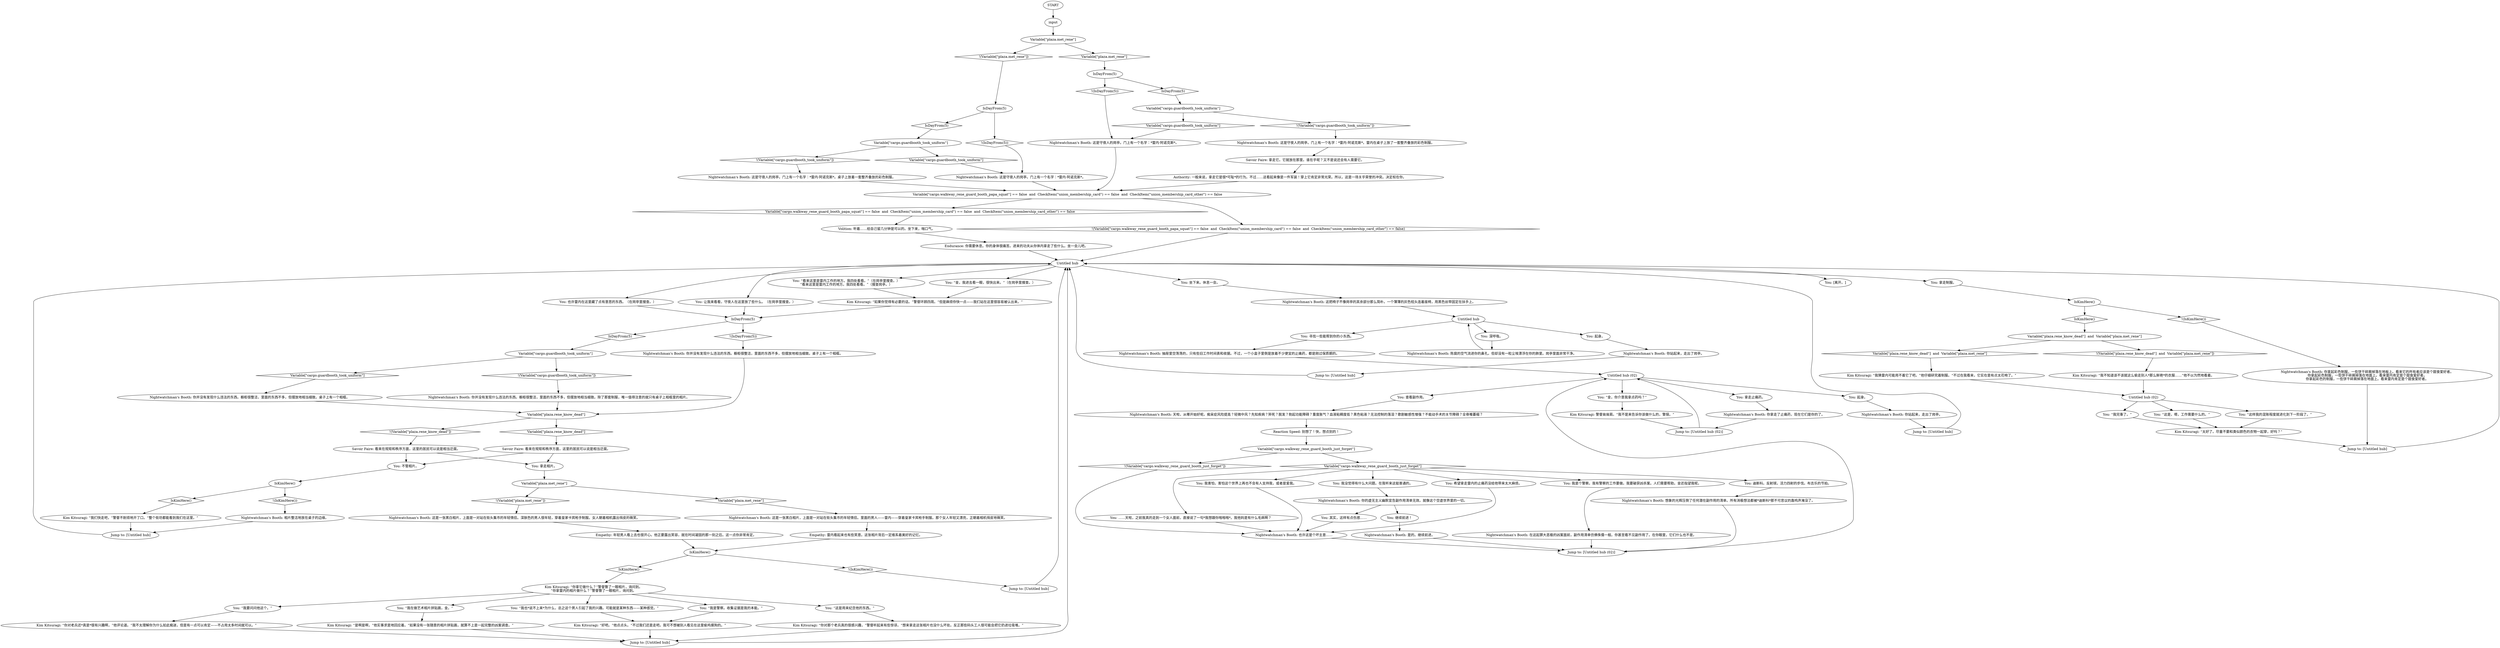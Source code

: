 # CARGO / NIGHT WATCHMAN BOOTH
# René's booth dialogue shall be in here
# ==================================================
digraph G {
	  0 [label="START"];
	  1 [label="input"];
	  2 [label="Nightwatchman's Booth: 抽屉里空荡荡的，只有些旧工作时间表和收据。不过，一个小盒子里倒是放着不少便宜的止痛药，都是刚过保质期的。"];
	  3 [label="Untitled hub"];
	  4 [label="Variable[\"cargo.walkway_rene_guard_booth_just_forget\"]"];
	  5 [label="Variable[\"cargo.walkway_rene_guard_booth_just_forget\"]", shape=diamond];
	  6 [label="!(Variable[\"cargo.walkway_rene_guard_booth_just_forget\"])", shape=diamond];
	  7 [label="Jump to: [Untitled hub]"];
	  8 [label="Nightwatchman's Booth: 你并没有发现什么违法的东西。橱柜很整洁，里面的东西不多，但摆放地相当细致。桌子上有一个相框。"];
	  9 [label="You: “这是用来纪念他的东西。”"];
	  10 [label="Nightwatchman's Booth: 这是守夜人的岗亭。门上有一个名字：*雷内·阿诺克斯*。桌子上放着一套整齐叠放的彩色制服。"];
	  11 [label="Variable[\"plaza.met_rene\"]"];
	  12 [label="Variable[\"plaza.met_rene\"]", shape=diamond];
	  13 [label="!(Variable[\"plaza.met_rene\"])", shape=diamond];
	  14 [label="Empathy: 雷内看起来也有些笑意。这张相片背后一定维系着美好的记忆。"];
	  15 [label="Nightwatchman's Booth: 天啦，从哪开始好呢。痴呆症风险提高？轻微中风？先知疾病？猝死？脱发？勃起功能障碍？重度胀气？血液粘稠度低？黑色粘液？无法控制的落泪？歌剧敏感性增强？不能动手术的关节障碍？全脊椎萎缩？"];
	  16 [label="IsDayFrom(5)"];
	  17 [label="IsDayFrom(5)", shape=diamond];
	  18 [label="!(IsDayFrom(5))", shape=diamond];
	  19 [label="Untitled hub (02)"];
	  20 [label="Jump to: [Untitled hub]"];
	  21 [label="Kim Kitsuragi: 警督耸耸肩。“我不是来告诉你该做什么的，警探。”"];
	  22 [label="IsDayFrom(5)"];
	  23 [label="IsDayFrom(5)", shape=diamond];
	  24 [label="!(IsDayFrom(5))", shape=diamond];
	  25 [label="Savoir Faire: 看来在规矩和秩序方面，这里的居民可以说是相当迂腐。"];
	  26 [label="Variable[\"plaza.rene_know_dead\"]"];
	  27 [label="Variable[\"plaza.rene_know_dead\"]", shape=diamond];
	  28 [label="!(Variable[\"plaza.rene_know_dead\"])", shape=diamond];
	  29 [label="Empathy: 年轻男人看上去也很开心。他正要露出笑容，就在时间凝固的那一刻之后。这一点你非常肯定。"];
	  30 [label="You: 坐下来。休息一会。"];
	  31 [label="You: 深呼吸。"];
	  32 [label="Nightwatchman's Booth: 你站起来，走出了岗亭。"];
	  33 [label="Nightwatchman's Booth: 你站起来，走出了岗亭。"];
	  34 [label="Savoir Faire: 看来在规矩和秩序方面，这里的居民可以说是相当迂腐。"];
	  35 [label="Kim Kitsuragi: “你对那个老兵真的很感兴趣，”警督听起来有些惊讶。“想来拿走这张相片也没什么坏处。反正那些码头工人很可能会把它扔进垃圾堆。”"];
	  36 [label="You: 我没觉得有什么大问题。在我听来这挺普通的。"];
	  37 [label="You: 我是个警察。我有警察的工作要做。我要破获凶杀案。人们需要帮助。金还指望我呢。"];
	  38 [label="Nightwatchman's Booth: 这是守夜人的岗亭。门上有一个名字：*雷内·阿诺克斯*。雷内在桌子上放了一套整齐叠放的彩色制服。"];
	  39 [label="Nightwatchman's Booth: 你并没有发现什么违法的东西。橱柜很整洁，里面的东西不多，但摆放地相当细致。除了那套制服，唯一值得注意的就只有桌子上相框里的相片。"];
	  40 [label="Nightwatchman's Booth: 你拿起彩色制服，一些饼干碎屑掉落在地板上。看来它的所有者应该是个甜食爱好者。\n你拿起彩色制服，一些饼干碎屑掉落在地面上。看来雷内肯定是个甜食爱好者。\n你拿起彩色的制服，一些饼干碎屑掉落在地面上。看来雷内肯定是个甜食爱好者。"];
	  41 [label="Nightwatchman's Booth: 这是一张黑白相片，上面是一对站在街头集市的年轻情侣。里面的男人——雷内——穿着皇家卡宾枪手制服。那个女人年轻又漂亮，正朝着相机俏皮地微笑。"];
	  42 [label="You: “我要问问他这个。”"];
	  43 [label="Volition: 听着……给自己留几分钟是可以的。坐下来，喘口气。"];
	  44 [label="You: 迪斯科。反射球。活力四射的步伐。布吉乐的节拍。"];
	  45 [label="Nightwatchman's Booth: 这是守夜人的岗亭。门上有一个名字：*雷内·阿诺克斯*。"];
	  46 [label="You: 也许雷内在这里藏了点有意思的东西。（在岗亭里搜查。）"];
	  47 [label="You: [离开。]"];
	  48 [label="Variable[\"plaza.rene_know_dead\"]  and  Variable[\"plaza.met_rene\"]"];
	  49 [label="Variable[\"plaza.rene_know_dead\"]  and  Variable[\"plaza.met_rene\"]", shape=diamond];
	  50 [label="!(Variable[\"plaza.rene_know_dead\"]  and  Variable[\"plaza.met_rene\"])", shape=diamond];
	  51 [label="IsDayFrom(5)"];
	  52 [label="IsDayFrom(5)", shape=diamond];
	  53 [label="!(IsDayFrom(5))", shape=diamond];
	  54 [label="Endurance: 你需要休息。你的身体很痛苦。进来的功夫从你体内拿走了些什么。坐一会儿吧。"];
	  55 [label="You: 起身。"];
	  56 [label="Nightwatchman's Booth: 也许这是个坏主意……"];
	  57 [label="Untitled hub (02)"];
	  58 [label="Nightwatchman's Booth: 是的。继续前进。"];
	  59 [label="IsKimHere()"];
	  60 [label="IsKimHere()", shape=diamond];
	  61 [label="!(IsKimHere())", shape=diamond];
	  62 [label="Nightwatchman's Booth: 相片整洁地放在桌子的边缘。"];
	  63 [label="IsKimHere()"];
	  64 [label="IsKimHere()", shape=diamond];
	  65 [label="!(IsKimHere())", shape=diamond];
	  66 [label="Kim Kitsuragi: “你拿它做什么？”警督瞥了一眼相片，询问到。\n“你拿雷内的相片做什么？”警督瞥了一眼相片，询问到。"];
	  67 [label="Jump to: [Untitled hub]"];
	  68 [label="Kim Kitsuragi: “我不知道该不该就这么偷走别人*那么鲜艳*的衣服……”他不以为然地看着。"];
	  69 [label="You: “这样我的混账程度就进化到下一阶段了。”"];
	  70 [label="Reaction Speed: 别想了！快，想点别的！"];
	  71 [label="You: ……天啦，之前我真的走到一个女人面前，直接说了一句*我想跟你啪啪啪*。我他妈是有什么毛病啊？"];
	  72 [label="You: 起身。"];
	  73 [label="Untitled hub"];
	  74 [label="You: “金，我进去看一眼，很快出来。”（在岗亭里搜查。）"];
	  75 [label="You: 寻找一些能帮到你的小东西。"];
	  76 [label="Jump to: [Untitled hub (02)]"];
	  77 [label="You: 让我来看看，守夜人在这里放了些什么。（在岗亭里搜查。）"];
	  78 [label="IsKimHere()"];
	  79 [label="IsKimHere()", shape=diamond];
	  80 [label="!(IsKimHere())", shape=diamond];
	  81 [label="Variable[\"cargo.guardbooth_took_uniform\"]"];
	  82 [label="Variable[\"cargo.guardbooth_took_uniform\"]", shape=diamond];
	  83 [label="!(Variable[\"cargo.guardbooth_took_uniform\"])", shape=diamond];
	  84 [label="You: “我在做艺术相片拼贴画，金。”"];
	  85 [label="Nightwatchman's Booth: 你拿走了止痛药，现在它们是你的了。"];
	  86 [label="You: 继续前进！"];
	  87 [label="Jump to: [Untitled hub]"];
	  88 [label="You: “看来这里是雷内工作的地方。我四处看看。”（在岗亭里搜查。）\n“看来这里是雷内工作的地方。我四处看看。”（搜查岗亭。）"];
	  90 [label="You: 不管相片。"];
	  91 [label="Jump to: [Untitled hub]"];
	  92 [label="Variable[\"cargo.walkway_rene_guard_booth_papa_squat\"] == false  and  CheckItem(\"union_membership_card\") == false  and  CheckItem(\"union_membership_card_other\") == false"];
	  93 [label="Variable[\"cargo.walkway_rene_guard_booth_papa_squat\"] == false  and  CheckItem(\"union_membership_card\") == false  and  CheckItem(\"union_membership_card_other\") == false", shape=diamond];
	  94 [label="!(Variable[\"cargo.walkway_rene_guard_booth_papa_squat\"] == false  and  CheckItem(\"union_membership_card\") == false  and  CheckItem(\"union_membership_card_other\") == false)", shape=diamond];
	  95 [label="You: 拿走止痛药。"];
	  96 [label="Nightwatchman's Booth: 陈腐的空气流进你的鼻孔。但却没有一粒尘埃漂浮在你的肺里。岗亭里面非常干净。"];
	  97 [label="Jump to: [Untitled hub (02)]"];
	  98 [label="You: “我完事了。”"];
	  99 [label="Nightwatchman's Booth: 你并没有发现什么违法的东西。橱柜很整洁，里面的东西不多，但摆放地相当细致。桌子上有一个相框。"];
	  100 [label="Variable[\"plaza.met_rene\"]"];
	  101 [label="Variable[\"plaza.met_rene\"]", shape=diamond];
	  102 [label="!(Variable[\"plaza.met_rene\"])", shape=diamond];
	  103 [label="Nightwatchman's Booth: 这是一张黑白相片，上面是一对站在街头集市的年轻情侣。深肤色的男人很年轻，穿着皇家卡宾枪手制服。女人朝着相机露出俏皮的微笑。"];
	  104 [label="Kim Kitsuragi: “我们快走吧，”警督不耐烦地开了口。“整个街坊都能看到我们在这里。”"];
	  105 [label="You: “金，你介意我拿点药吗？”"];
	  106 [label="You: 希望拿走雷内的止痛药没给他带来太大麻烦。"];
	  107 [label="You: 我害怕，害怕这个世界上再也不会有人支持我，或者是爱我。"];
	  108 [label="Nightwatchman's Booth: 你的虚无主义幽默宣告副作用清单无效。就像这个空虚世界里的一切。"];
	  109 [label="Kim Kitsuragi: “如果你觉得有必要的话。”警督环顾四周。“但是麻烦你快一点——我们站在这里很容易被认出来。”"];
	  110 [label="Kim Kitsuragi: “我猜雷内可能用不着它了吧。”他仔细研究着制服。“不过在我看来，它实在是有点太花哨了。”"];
	  111 [label="You: “这是，嗯，工作需要什么的。”"];
	  112 [label="Savoir Faire: 拿走它。它就放在那里。谁在乎呢？又不是说还会有人需要它。"];
	  113 [label="Variable[\"cargo.guardbooth_took_uniform\"]"];
	  114 [label="Variable[\"cargo.guardbooth_took_uniform\"]", shape=diamond];
	  115 [label="!(Variable[\"cargo.guardbooth_took_uniform\"])", shape=diamond];
	  116 [label="Nightwatchman's Booth: 在这起罪大恶极的凶案面前，副作用清单仿佛侏儒一般。你甚至看不见副作用了。在你眼里，它们什么也不是。"];
	  117 [label="You: 其实，这样有点伤感……"];
	  118 [label="Nightwatchman's Booth: 这是守夜人的岗亭。门上有一个名字：*雷内·阿诺克斯*。"];
	  119 [label="Variable[\"cargo.guardbooth_took_uniform\"]"];
	  120 [label="Variable[\"cargo.guardbooth_took_uniform\"]", shape=diamond];
	  121 [label="!(Variable[\"cargo.guardbooth_took_uniform\"])", shape=diamond];
	  122 [label="Kim Kitsuragi: “好吧。”他点点头。“不过我们还是走吧。我可不想被别人看见在这里偷鸡摸狗的。”"];
	  123 [label="Jump to: [Untitled hub]"];
	  124 [label="Nightwatchman's Booth: 这把椅子不像岗亭的其余部分那么简朴。一个薄薄的灰色枕头连着座椅，用黑色丝带固定在扶手上。"];
	  125 [label="You: “我是警察。收集证据是我的本能。”"];
	  126 [label="You: “我也*说不上来*为什么，总之这个男人引起了我的兴趣。可能就是某种东西——某种感觉。”"];
	  127 [label="Authority: 一般来说，拿走它是很*可耻*的行为。不过……这看起来像是一件军装！穿上它肯定非常光荣。所以，这是一场关乎荣誉的冲突。决定权在你。"];
	  128 [label="Kim Kitsuragi: “你对老兵还*真是*很有兴趣啊，”他评论道。“我不太理解你为什么如此痴迷，但是有一点可以肯定——不占用太多时间就可以。”"];
	  129 [label="You: 查看副作用。"];
	  130 [label="Nightwatchman's Booth: 想象的光辉压倒了任何潜在副作用的清单。所有消极想法都被*迪斯科*那不可思议的轰鸣声淹没了。"];
	  131 [label="You: 拿走制服。"];
	  132 [label="You: 拿走相片。"];
	  133 [label="Kim Kitsuragi: “是啊是啊，”他实事求是地回应着。“如果没有一张随意的相片拼贴画，就算不上是一起完整的凶案调查。”"];
	  134 [label="Kim Kitsuragi: “太好了。尽量不要和类似颜色的衣物一起穿，好吗？”"];
	  0 -> 1
	  1 -> 100
	  2 -> 57
	  3 -> 75
	  3 -> 55
	  3 -> 31
	  4 -> 5
	  4 -> 6
	  5 -> 36
	  5 -> 37
	  5 -> 71
	  5 -> 106
	  5 -> 107
	  5 -> 44
	  6 -> 56
	  7 -> 73
	  8 -> 26
	  9 -> 35
	  10 -> 92
	  11 -> 12
	  11 -> 13
	  12 -> 41
	  13 -> 103
	  14 -> 63
	  15 -> 70
	  16 -> 17
	  16 -> 18
	  17 -> 119
	  18 -> 45
	  19 -> 98
	  19 -> 69
	  19 -> 111
	  20 -> 73
	  21 -> 76
	  22 -> 24
	  22 -> 23
	  23 -> 81
	  24 -> 118
	  25 -> 90
	  25 -> 132
	  26 -> 27
	  26 -> 28
	  27 -> 34
	  28 -> 25
	  29 -> 63
	  30 -> 124
	  31 -> 96
	  32 -> 20
	  33 -> 87
	  34 -> 90
	  34 -> 132
	  35 -> 91
	  36 -> 108
	  37 -> 116
	  38 -> 112
	  39 -> 26
	  40 -> 123
	  41 -> 14
	  42 -> 128
	  43 -> 54
	  44 -> 130
	  45 -> 92
	  46 -> 51
	  48 -> 49
	  48 -> 50
	  49 -> 110
	  50 -> 68
	  51 -> 52
	  51 -> 53
	  52 -> 113
	  53 -> 8
	  54 -> 73
	  55 -> 32
	  56 -> 97
	  57 -> 72
	  57 -> 105
	  57 -> 129
	  57 -> 95
	  58 -> 97
	  59 -> 60
	  59 -> 61
	  60 -> 104
	  61 -> 62
	  62 -> 7
	  63 -> 64
	  63 -> 65
	  64 -> 66
	  65 -> 67
	  66 -> 9
	  66 -> 42
	  66 -> 84
	  66 -> 125
	  66 -> 126
	  67 -> 73
	  68 -> 19
	  69 -> 134
	  70 -> 4
	  71 -> 56
	  72 -> 33
	  73 -> 131
	  73 -> 74
	  73 -> 77
	  73 -> 46
	  73 -> 47
	  73 -> 88
	  73 -> 30
	  74 -> 109
	  75 -> 2
	  76 -> 57
	  77 -> 51
	  78 -> 80
	  78 -> 79
	  79 -> 48
	  80 -> 40
	  81 -> 82
	  81 -> 83
	  82 -> 118
	  83 -> 10
	  84 -> 133
	  85 -> 76
	  86 -> 58
	  87 -> 73
	  88 -> 109
	  90 -> 59
	  91 -> 73
	  92 -> 93
	  92 -> 94
	  93 -> 43
	  94 -> 73
	  95 -> 85
	  96 -> 3
	  97 -> 57
	  98 -> 134
	  99 -> 26
	  100 -> 101
	  100 -> 102
	  101 -> 16
	  102 -> 22
	  103 -> 29
	  104 -> 7
	  105 -> 21
	  106 -> 56
	  107 -> 56
	  108 -> 117
	  108 -> 86
	  109 -> 51
	  110 -> 19
	  111 -> 134
	  112 -> 127
	  113 -> 114
	  113 -> 115
	  114 -> 99
	  115 -> 39
	  116 -> 97
	  117 -> 56
	  118 -> 92
	  119 -> 120
	  119 -> 121
	  120 -> 45
	  121 -> 38
	  122 -> 91
	  123 -> 73
	  124 -> 3
	  125 -> 122
	  126 -> 122
	  127 -> 92
	  128 -> 91
	  129 -> 15
	  130 -> 97
	  131 -> 78
	  132 -> 11
	  133 -> 91
	  134 -> 123
}

